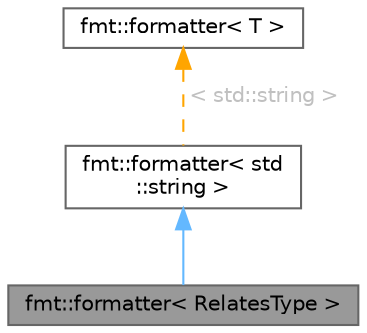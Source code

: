 digraph "fmt::formatter&lt; RelatesType &gt;"
{
 // INTERACTIVE_SVG=YES
 // LATEX_PDF_SIZE
  bgcolor="transparent";
  edge [fontname=Helvetica,fontsize=10,labelfontname=Helvetica,labelfontsize=10];
  node [fontname=Helvetica,fontsize=10,shape=box,height=0.2,width=0.4];
  Node1 [label="fmt::formatter\< RelatesType \>",height=0.2,width=0.4,color="gray40", fillcolor="grey60", style="filled", fontcolor="black",tooltip="adds support for formatting RelatesType"];
  Node2 -> Node1 [dir="back",color="steelblue1",style="solid",tooltip=" "];
  Node2 [label="fmt::formatter\< std\l::string \>",height=0.2,width=0.4,color="gray40", fillcolor="white", style="filled",URL="$db/d75/structfmt_1_1formatter.html",tooltip=" "];
  Node3 -> Node2 [dir="back",color="orange",style="dashed",tooltip=" ",label=" \< std::string \>",fontcolor="grey" ];
  Node3 [label="fmt::formatter\< T \>",height=0.2,width=0.4,color="gray40", fillcolor="white", style="filled",URL="$db/d75/structfmt_1_1formatter.html",tooltip=" "];
}
